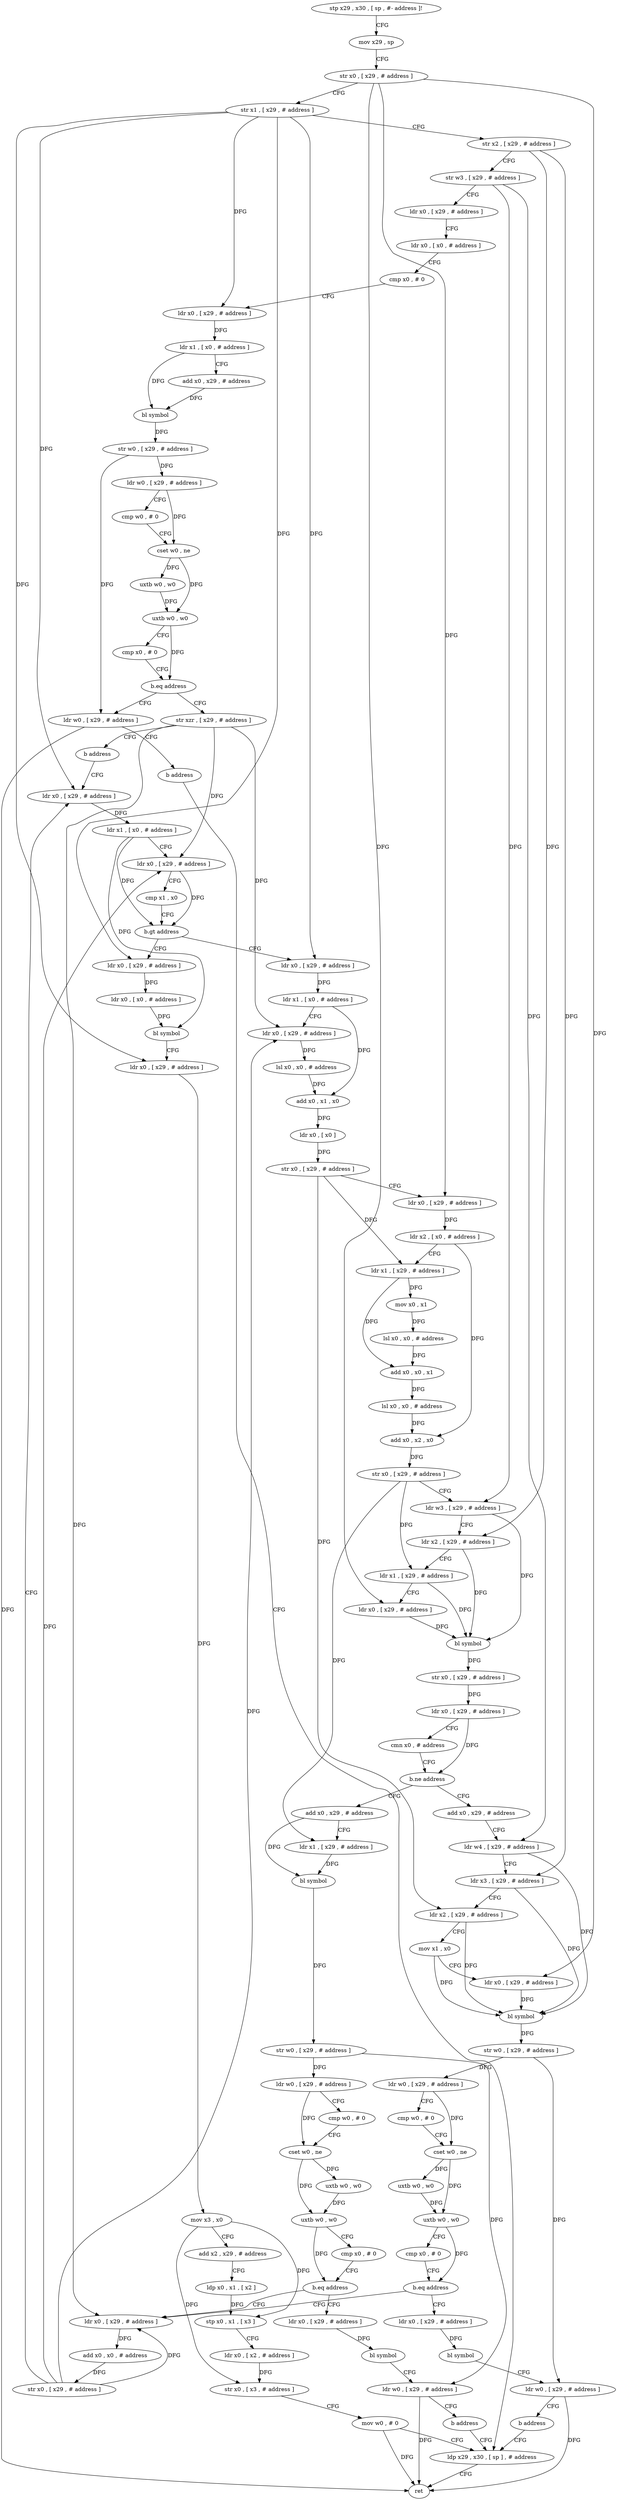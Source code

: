 digraph "func" {
"378988" [label = "stp x29 , x30 , [ sp , #- address ]!" ]
"378992" [label = "mov x29 , sp" ]
"378996" [label = "str x0 , [ x29 , # address ]" ]
"379000" [label = "str x1 , [ x29 , # address ]" ]
"379004" [label = "str x2 , [ x29 , # address ]" ]
"379008" [label = "str w3 , [ x29 , # address ]" ]
"379012" [label = "ldr x0 , [ x29 , # address ]" ]
"379016" [label = "ldr x0 , [ x0 , # address ]" ]
"379020" [label = "cmp x0 , # 0" ]
"379024" [label = "ldr x0 , [ x29 , # address ]" ]
"379028" [label = "ldr x1 , [ x0 , # address ]" ]
"379032" [label = "add x0 , x29 , # address" ]
"379036" [label = "bl symbol" ]
"379040" [label = "str w0 , [ x29 , # address ]" ]
"379044" [label = "ldr w0 , [ x29 , # address ]" ]
"379048" [label = "cmp w0 , # 0" ]
"379052" [label = "cset w0 , ne" ]
"379056" [label = "uxtb w0 , w0" ]
"379060" [label = "uxtb w0 , w0" ]
"379064" [label = "cmp x0 , # 0" ]
"379068" [label = "b.eq address" ]
"379080" [label = "str xzr , [ x29 , # address ]" ]
"379072" [label = "ldr w0 , [ x29 , # address ]" ]
"379084" [label = "b address" ]
"379336" [label = "ldr x0 , [ x29 , # address ]" ]
"379076" [label = "b address" ]
"379400" [label = "ldp x29 , x30 , [ sp ] , # address" ]
"379340" [label = "ldr x1 , [ x0 , # address ]" ]
"379344" [label = "ldr x0 , [ x29 , # address ]" ]
"379348" [label = "cmp x1 , x0" ]
"379352" [label = "b.gt address" ]
"379088" [label = "ldr x0 , [ x29 , # address ]" ]
"379356" [label = "ldr x0 , [ x29 , # address ]" ]
"379404" [label = "ret" ]
"379092" [label = "ldr x1 , [ x0 , # address ]" ]
"379096" [label = "ldr x0 , [ x29 , # address ]" ]
"379100" [label = "lsl x0 , x0 , # address" ]
"379104" [label = "add x0 , x1 , x0" ]
"379108" [label = "ldr x0 , [ x0 ]" ]
"379112" [label = "str x0 , [ x29 , # address ]" ]
"379116" [label = "ldr x0 , [ x29 , # address ]" ]
"379120" [label = "ldr x2 , [ x0 , # address ]" ]
"379124" [label = "ldr x1 , [ x29 , # address ]" ]
"379128" [label = "mov x0 , x1" ]
"379132" [label = "lsl x0 , x0 , # address" ]
"379136" [label = "add x0 , x0 , x1" ]
"379140" [label = "lsl x0 , x0 , # address" ]
"379144" [label = "add x0 , x2 , x0" ]
"379148" [label = "str x0 , [ x29 , # address ]" ]
"379152" [label = "ldr w3 , [ x29 , # address ]" ]
"379156" [label = "ldr x2 , [ x29 , # address ]" ]
"379160" [label = "ldr x1 , [ x29 , # address ]" ]
"379164" [label = "ldr x0 , [ x29 , # address ]" ]
"379168" [label = "bl symbol" ]
"379172" [label = "str x0 , [ x29 , # address ]" ]
"379176" [label = "ldr x0 , [ x29 , # address ]" ]
"379180" [label = "cmn x0 , # address" ]
"379184" [label = "b.ne address" ]
"379248" [label = "add x0 , x29 , # address" ]
"379188" [label = "add x0 , x29 , # address" ]
"379360" [label = "ldr x0 , [ x0 , # address ]" ]
"379364" [label = "bl symbol" ]
"379368" [label = "ldr x0 , [ x29 , # address ]" ]
"379372" [label = "mov x3 , x0" ]
"379376" [label = "add x2 , x29 , # address" ]
"379380" [label = "ldp x0 , x1 , [ x2 ]" ]
"379384" [label = "stp x0 , x1 , [ x3 ]" ]
"379388" [label = "ldr x0 , [ x2 , # address ]" ]
"379392" [label = "str x0 , [ x3 , # address ]" ]
"379396" [label = "mov w0 , # 0" ]
"379252" [label = "ldr w4 , [ x29 , # address ]" ]
"379256" [label = "ldr x3 , [ x29 , # address ]" ]
"379260" [label = "ldr x2 , [ x29 , # address ]" ]
"379264" [label = "mov x1 , x0" ]
"379268" [label = "ldr x0 , [ x29 , # address ]" ]
"379272" [label = "bl symbol" ]
"379276" [label = "str w0 , [ x29 , # address ]" ]
"379280" [label = "ldr w0 , [ x29 , # address ]" ]
"379284" [label = "cmp w0 , # 0" ]
"379288" [label = "cset w0 , ne" ]
"379292" [label = "uxtb w0 , w0" ]
"379296" [label = "uxtb w0 , w0" ]
"379300" [label = "cmp x0 , # 0" ]
"379304" [label = "b.eq address" ]
"379324" [label = "ldr x0 , [ x29 , # address ]" ]
"379308" [label = "ldr x0 , [ x29 , # address ]" ]
"379192" [label = "ldr x1 , [ x29 , # address ]" ]
"379196" [label = "bl symbol" ]
"379200" [label = "str w0 , [ x29 , # address ]" ]
"379204" [label = "ldr w0 , [ x29 , # address ]" ]
"379208" [label = "cmp w0 , # 0" ]
"379212" [label = "cset w0 , ne" ]
"379216" [label = "uxtb w0 , w0" ]
"379220" [label = "uxtb w0 , w0" ]
"379224" [label = "cmp x0 , # 0" ]
"379228" [label = "b.eq address" ]
"379232" [label = "ldr x0 , [ x29 , # address ]" ]
"379328" [label = "add x0 , x0 , # address" ]
"379332" [label = "str x0 , [ x29 , # address ]" ]
"379312" [label = "bl symbol" ]
"379316" [label = "ldr w0 , [ x29 , # address ]" ]
"379320" [label = "b address" ]
"379236" [label = "bl symbol" ]
"379240" [label = "ldr w0 , [ x29 , # address ]" ]
"379244" [label = "b address" ]
"378988" -> "378992" [ label = "CFG" ]
"378992" -> "378996" [ label = "CFG" ]
"378996" -> "379000" [ label = "CFG" ]
"378996" -> "379116" [ label = "DFG" ]
"378996" -> "379164" [ label = "DFG" ]
"378996" -> "379268" [ label = "DFG" ]
"379000" -> "379004" [ label = "CFG" ]
"379000" -> "379024" [ label = "DFG" ]
"379000" -> "379336" [ label = "DFG" ]
"379000" -> "379088" [ label = "DFG" ]
"379000" -> "379356" [ label = "DFG" ]
"379000" -> "379368" [ label = "DFG" ]
"379004" -> "379008" [ label = "CFG" ]
"379004" -> "379156" [ label = "DFG" ]
"379004" -> "379256" [ label = "DFG" ]
"379008" -> "379012" [ label = "CFG" ]
"379008" -> "379152" [ label = "DFG" ]
"379008" -> "379252" [ label = "DFG" ]
"379012" -> "379016" [ label = "CFG" ]
"379016" -> "379020" [ label = "CFG" ]
"379020" -> "379024" [ label = "CFG" ]
"379024" -> "379028" [ label = "DFG" ]
"379028" -> "379032" [ label = "CFG" ]
"379028" -> "379036" [ label = "DFG" ]
"379032" -> "379036" [ label = "DFG" ]
"379036" -> "379040" [ label = "DFG" ]
"379040" -> "379044" [ label = "DFG" ]
"379040" -> "379072" [ label = "DFG" ]
"379044" -> "379048" [ label = "CFG" ]
"379044" -> "379052" [ label = "DFG" ]
"379048" -> "379052" [ label = "CFG" ]
"379052" -> "379056" [ label = "DFG" ]
"379052" -> "379060" [ label = "DFG" ]
"379056" -> "379060" [ label = "DFG" ]
"379060" -> "379064" [ label = "CFG" ]
"379060" -> "379068" [ label = "DFG" ]
"379064" -> "379068" [ label = "CFG" ]
"379068" -> "379080" [ label = "CFG" ]
"379068" -> "379072" [ label = "CFG" ]
"379080" -> "379084" [ label = "CFG" ]
"379080" -> "379344" [ label = "DFG" ]
"379080" -> "379096" [ label = "DFG" ]
"379080" -> "379324" [ label = "DFG" ]
"379072" -> "379076" [ label = "CFG" ]
"379072" -> "379404" [ label = "DFG" ]
"379084" -> "379336" [ label = "CFG" ]
"379336" -> "379340" [ label = "DFG" ]
"379076" -> "379400" [ label = "CFG" ]
"379400" -> "379404" [ label = "CFG" ]
"379340" -> "379344" [ label = "CFG" ]
"379340" -> "379352" [ label = "DFG" ]
"379340" -> "379364" [ label = "DFG" ]
"379344" -> "379348" [ label = "CFG" ]
"379344" -> "379352" [ label = "DFG" ]
"379348" -> "379352" [ label = "CFG" ]
"379352" -> "379088" [ label = "CFG" ]
"379352" -> "379356" [ label = "CFG" ]
"379088" -> "379092" [ label = "DFG" ]
"379356" -> "379360" [ label = "DFG" ]
"379092" -> "379096" [ label = "CFG" ]
"379092" -> "379104" [ label = "DFG" ]
"379096" -> "379100" [ label = "DFG" ]
"379100" -> "379104" [ label = "DFG" ]
"379104" -> "379108" [ label = "DFG" ]
"379108" -> "379112" [ label = "DFG" ]
"379112" -> "379116" [ label = "CFG" ]
"379112" -> "379124" [ label = "DFG" ]
"379112" -> "379260" [ label = "DFG" ]
"379116" -> "379120" [ label = "DFG" ]
"379120" -> "379124" [ label = "CFG" ]
"379120" -> "379144" [ label = "DFG" ]
"379124" -> "379128" [ label = "DFG" ]
"379124" -> "379136" [ label = "DFG" ]
"379128" -> "379132" [ label = "DFG" ]
"379132" -> "379136" [ label = "DFG" ]
"379136" -> "379140" [ label = "DFG" ]
"379140" -> "379144" [ label = "DFG" ]
"379144" -> "379148" [ label = "DFG" ]
"379148" -> "379152" [ label = "CFG" ]
"379148" -> "379160" [ label = "DFG" ]
"379148" -> "379192" [ label = "DFG" ]
"379152" -> "379156" [ label = "CFG" ]
"379152" -> "379168" [ label = "DFG" ]
"379156" -> "379160" [ label = "CFG" ]
"379156" -> "379168" [ label = "DFG" ]
"379160" -> "379164" [ label = "CFG" ]
"379160" -> "379168" [ label = "DFG" ]
"379164" -> "379168" [ label = "DFG" ]
"379168" -> "379172" [ label = "DFG" ]
"379172" -> "379176" [ label = "DFG" ]
"379176" -> "379180" [ label = "CFG" ]
"379176" -> "379184" [ label = "DFG" ]
"379180" -> "379184" [ label = "CFG" ]
"379184" -> "379248" [ label = "CFG" ]
"379184" -> "379188" [ label = "CFG" ]
"379248" -> "379252" [ label = "CFG" ]
"379188" -> "379192" [ label = "CFG" ]
"379188" -> "379196" [ label = "DFG" ]
"379360" -> "379364" [ label = "DFG" ]
"379364" -> "379368" [ label = "CFG" ]
"379368" -> "379372" [ label = "DFG" ]
"379372" -> "379376" [ label = "CFG" ]
"379372" -> "379384" [ label = "DFG" ]
"379372" -> "379392" [ label = "DFG" ]
"379376" -> "379380" [ label = "CFG" ]
"379380" -> "379384" [ label = "DFG" ]
"379384" -> "379388" [ label = "CFG" ]
"379388" -> "379392" [ label = "DFG" ]
"379392" -> "379396" [ label = "CFG" ]
"379396" -> "379400" [ label = "CFG" ]
"379396" -> "379404" [ label = "DFG" ]
"379252" -> "379256" [ label = "CFG" ]
"379252" -> "379272" [ label = "DFG" ]
"379256" -> "379260" [ label = "CFG" ]
"379256" -> "379272" [ label = "DFG" ]
"379260" -> "379264" [ label = "CFG" ]
"379260" -> "379272" [ label = "DFG" ]
"379264" -> "379268" [ label = "CFG" ]
"379264" -> "379272" [ label = "DFG" ]
"379268" -> "379272" [ label = "DFG" ]
"379272" -> "379276" [ label = "DFG" ]
"379276" -> "379280" [ label = "DFG" ]
"379276" -> "379316" [ label = "DFG" ]
"379280" -> "379284" [ label = "CFG" ]
"379280" -> "379288" [ label = "DFG" ]
"379284" -> "379288" [ label = "CFG" ]
"379288" -> "379292" [ label = "DFG" ]
"379288" -> "379296" [ label = "DFG" ]
"379292" -> "379296" [ label = "DFG" ]
"379296" -> "379300" [ label = "CFG" ]
"379296" -> "379304" [ label = "DFG" ]
"379300" -> "379304" [ label = "CFG" ]
"379304" -> "379324" [ label = "CFG" ]
"379304" -> "379308" [ label = "CFG" ]
"379324" -> "379328" [ label = "DFG" ]
"379308" -> "379312" [ label = "DFG" ]
"379192" -> "379196" [ label = "DFG" ]
"379196" -> "379200" [ label = "DFG" ]
"379200" -> "379204" [ label = "DFG" ]
"379200" -> "379240" [ label = "DFG" ]
"379204" -> "379208" [ label = "CFG" ]
"379204" -> "379212" [ label = "DFG" ]
"379208" -> "379212" [ label = "CFG" ]
"379212" -> "379216" [ label = "DFG" ]
"379212" -> "379220" [ label = "DFG" ]
"379216" -> "379220" [ label = "DFG" ]
"379220" -> "379224" [ label = "CFG" ]
"379220" -> "379228" [ label = "DFG" ]
"379224" -> "379228" [ label = "CFG" ]
"379228" -> "379324" [ label = "CFG" ]
"379228" -> "379232" [ label = "CFG" ]
"379232" -> "379236" [ label = "DFG" ]
"379328" -> "379332" [ label = "DFG" ]
"379332" -> "379336" [ label = "CFG" ]
"379332" -> "379344" [ label = "DFG" ]
"379332" -> "379096" [ label = "DFG" ]
"379332" -> "379324" [ label = "DFG" ]
"379312" -> "379316" [ label = "CFG" ]
"379316" -> "379320" [ label = "CFG" ]
"379316" -> "379404" [ label = "DFG" ]
"379320" -> "379400" [ label = "CFG" ]
"379236" -> "379240" [ label = "CFG" ]
"379240" -> "379244" [ label = "CFG" ]
"379240" -> "379404" [ label = "DFG" ]
"379244" -> "379400" [ label = "CFG" ]
}
